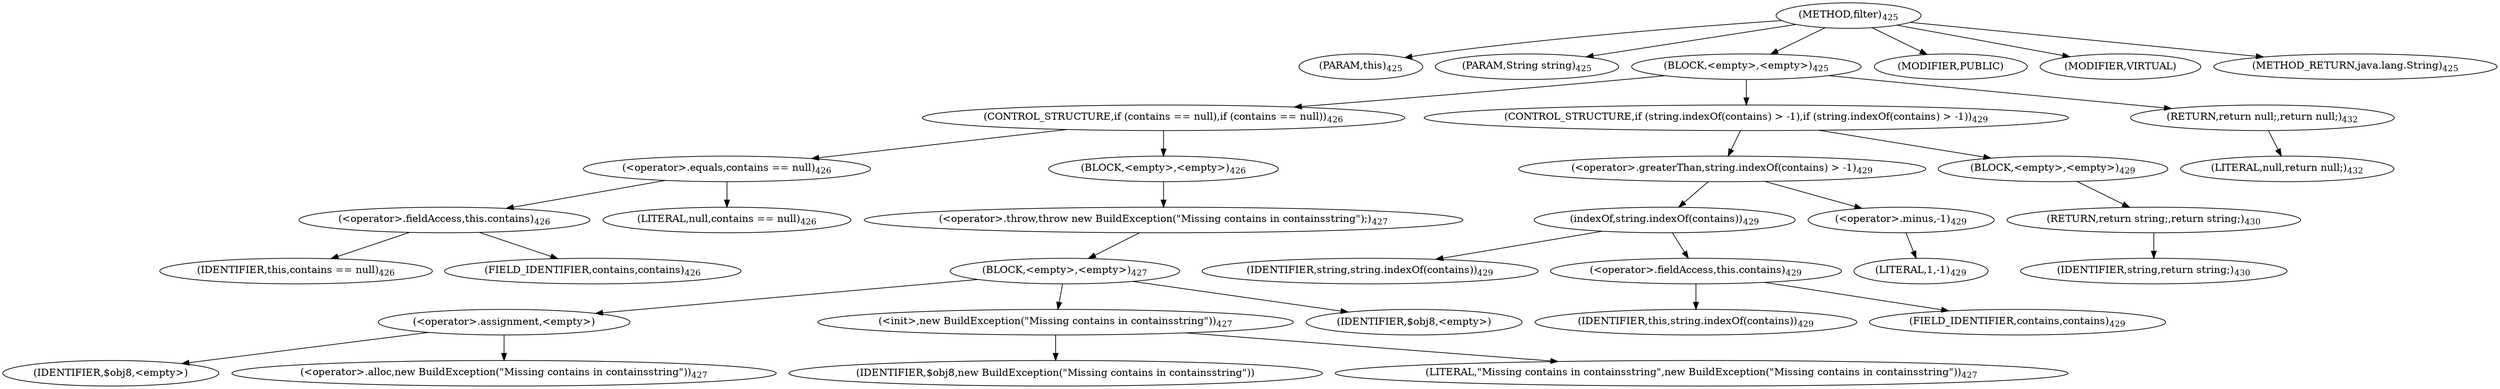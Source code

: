 digraph "filter" {  
"810" [label = <(METHOD,filter)<SUB>425</SUB>> ]
"811" [label = <(PARAM,this)<SUB>425</SUB>> ]
"812" [label = <(PARAM,String string)<SUB>425</SUB>> ]
"813" [label = <(BLOCK,&lt;empty&gt;,&lt;empty&gt;)<SUB>425</SUB>> ]
"814" [label = <(CONTROL_STRUCTURE,if (contains == null),if (contains == null))<SUB>426</SUB>> ]
"815" [label = <(&lt;operator&gt;.equals,contains == null)<SUB>426</SUB>> ]
"816" [label = <(&lt;operator&gt;.fieldAccess,this.contains)<SUB>426</SUB>> ]
"817" [label = <(IDENTIFIER,this,contains == null)<SUB>426</SUB>> ]
"818" [label = <(FIELD_IDENTIFIER,contains,contains)<SUB>426</SUB>> ]
"819" [label = <(LITERAL,null,contains == null)<SUB>426</SUB>> ]
"820" [label = <(BLOCK,&lt;empty&gt;,&lt;empty&gt;)<SUB>426</SUB>> ]
"821" [label = <(&lt;operator&gt;.throw,throw new BuildException(&quot;Missing contains in containsstring&quot;);)<SUB>427</SUB>> ]
"822" [label = <(BLOCK,&lt;empty&gt;,&lt;empty&gt;)<SUB>427</SUB>> ]
"823" [label = <(&lt;operator&gt;.assignment,&lt;empty&gt;)> ]
"824" [label = <(IDENTIFIER,$obj8,&lt;empty&gt;)> ]
"825" [label = <(&lt;operator&gt;.alloc,new BuildException(&quot;Missing contains in containsstring&quot;))<SUB>427</SUB>> ]
"826" [label = <(&lt;init&gt;,new BuildException(&quot;Missing contains in containsstring&quot;))<SUB>427</SUB>> ]
"827" [label = <(IDENTIFIER,$obj8,new BuildException(&quot;Missing contains in containsstring&quot;))> ]
"828" [label = <(LITERAL,&quot;Missing contains in containsstring&quot;,new BuildException(&quot;Missing contains in containsstring&quot;))<SUB>427</SUB>> ]
"829" [label = <(IDENTIFIER,$obj8,&lt;empty&gt;)> ]
"830" [label = <(CONTROL_STRUCTURE,if (string.indexOf(contains) &gt; -1),if (string.indexOf(contains) &gt; -1))<SUB>429</SUB>> ]
"831" [label = <(&lt;operator&gt;.greaterThan,string.indexOf(contains) &gt; -1)<SUB>429</SUB>> ]
"832" [label = <(indexOf,string.indexOf(contains))<SUB>429</SUB>> ]
"833" [label = <(IDENTIFIER,string,string.indexOf(contains))<SUB>429</SUB>> ]
"834" [label = <(&lt;operator&gt;.fieldAccess,this.contains)<SUB>429</SUB>> ]
"835" [label = <(IDENTIFIER,this,string.indexOf(contains))<SUB>429</SUB>> ]
"836" [label = <(FIELD_IDENTIFIER,contains,contains)<SUB>429</SUB>> ]
"837" [label = <(&lt;operator&gt;.minus,-1)<SUB>429</SUB>> ]
"838" [label = <(LITERAL,1,-1)<SUB>429</SUB>> ]
"839" [label = <(BLOCK,&lt;empty&gt;,&lt;empty&gt;)<SUB>429</SUB>> ]
"840" [label = <(RETURN,return string;,return string;)<SUB>430</SUB>> ]
"841" [label = <(IDENTIFIER,string,return string;)<SUB>430</SUB>> ]
"842" [label = <(RETURN,return null;,return null;)<SUB>432</SUB>> ]
"843" [label = <(LITERAL,null,return null;)<SUB>432</SUB>> ]
"844" [label = <(MODIFIER,PUBLIC)> ]
"845" [label = <(MODIFIER,VIRTUAL)> ]
"846" [label = <(METHOD_RETURN,java.lang.String)<SUB>425</SUB>> ]
  "810" -> "811" 
  "810" -> "812" 
  "810" -> "813" 
  "810" -> "844" 
  "810" -> "845" 
  "810" -> "846" 
  "813" -> "814" 
  "813" -> "830" 
  "813" -> "842" 
  "814" -> "815" 
  "814" -> "820" 
  "815" -> "816" 
  "815" -> "819" 
  "816" -> "817" 
  "816" -> "818" 
  "820" -> "821" 
  "821" -> "822" 
  "822" -> "823" 
  "822" -> "826" 
  "822" -> "829" 
  "823" -> "824" 
  "823" -> "825" 
  "826" -> "827" 
  "826" -> "828" 
  "830" -> "831" 
  "830" -> "839" 
  "831" -> "832" 
  "831" -> "837" 
  "832" -> "833" 
  "832" -> "834" 
  "834" -> "835" 
  "834" -> "836" 
  "837" -> "838" 
  "839" -> "840" 
  "840" -> "841" 
  "842" -> "843" 
}
